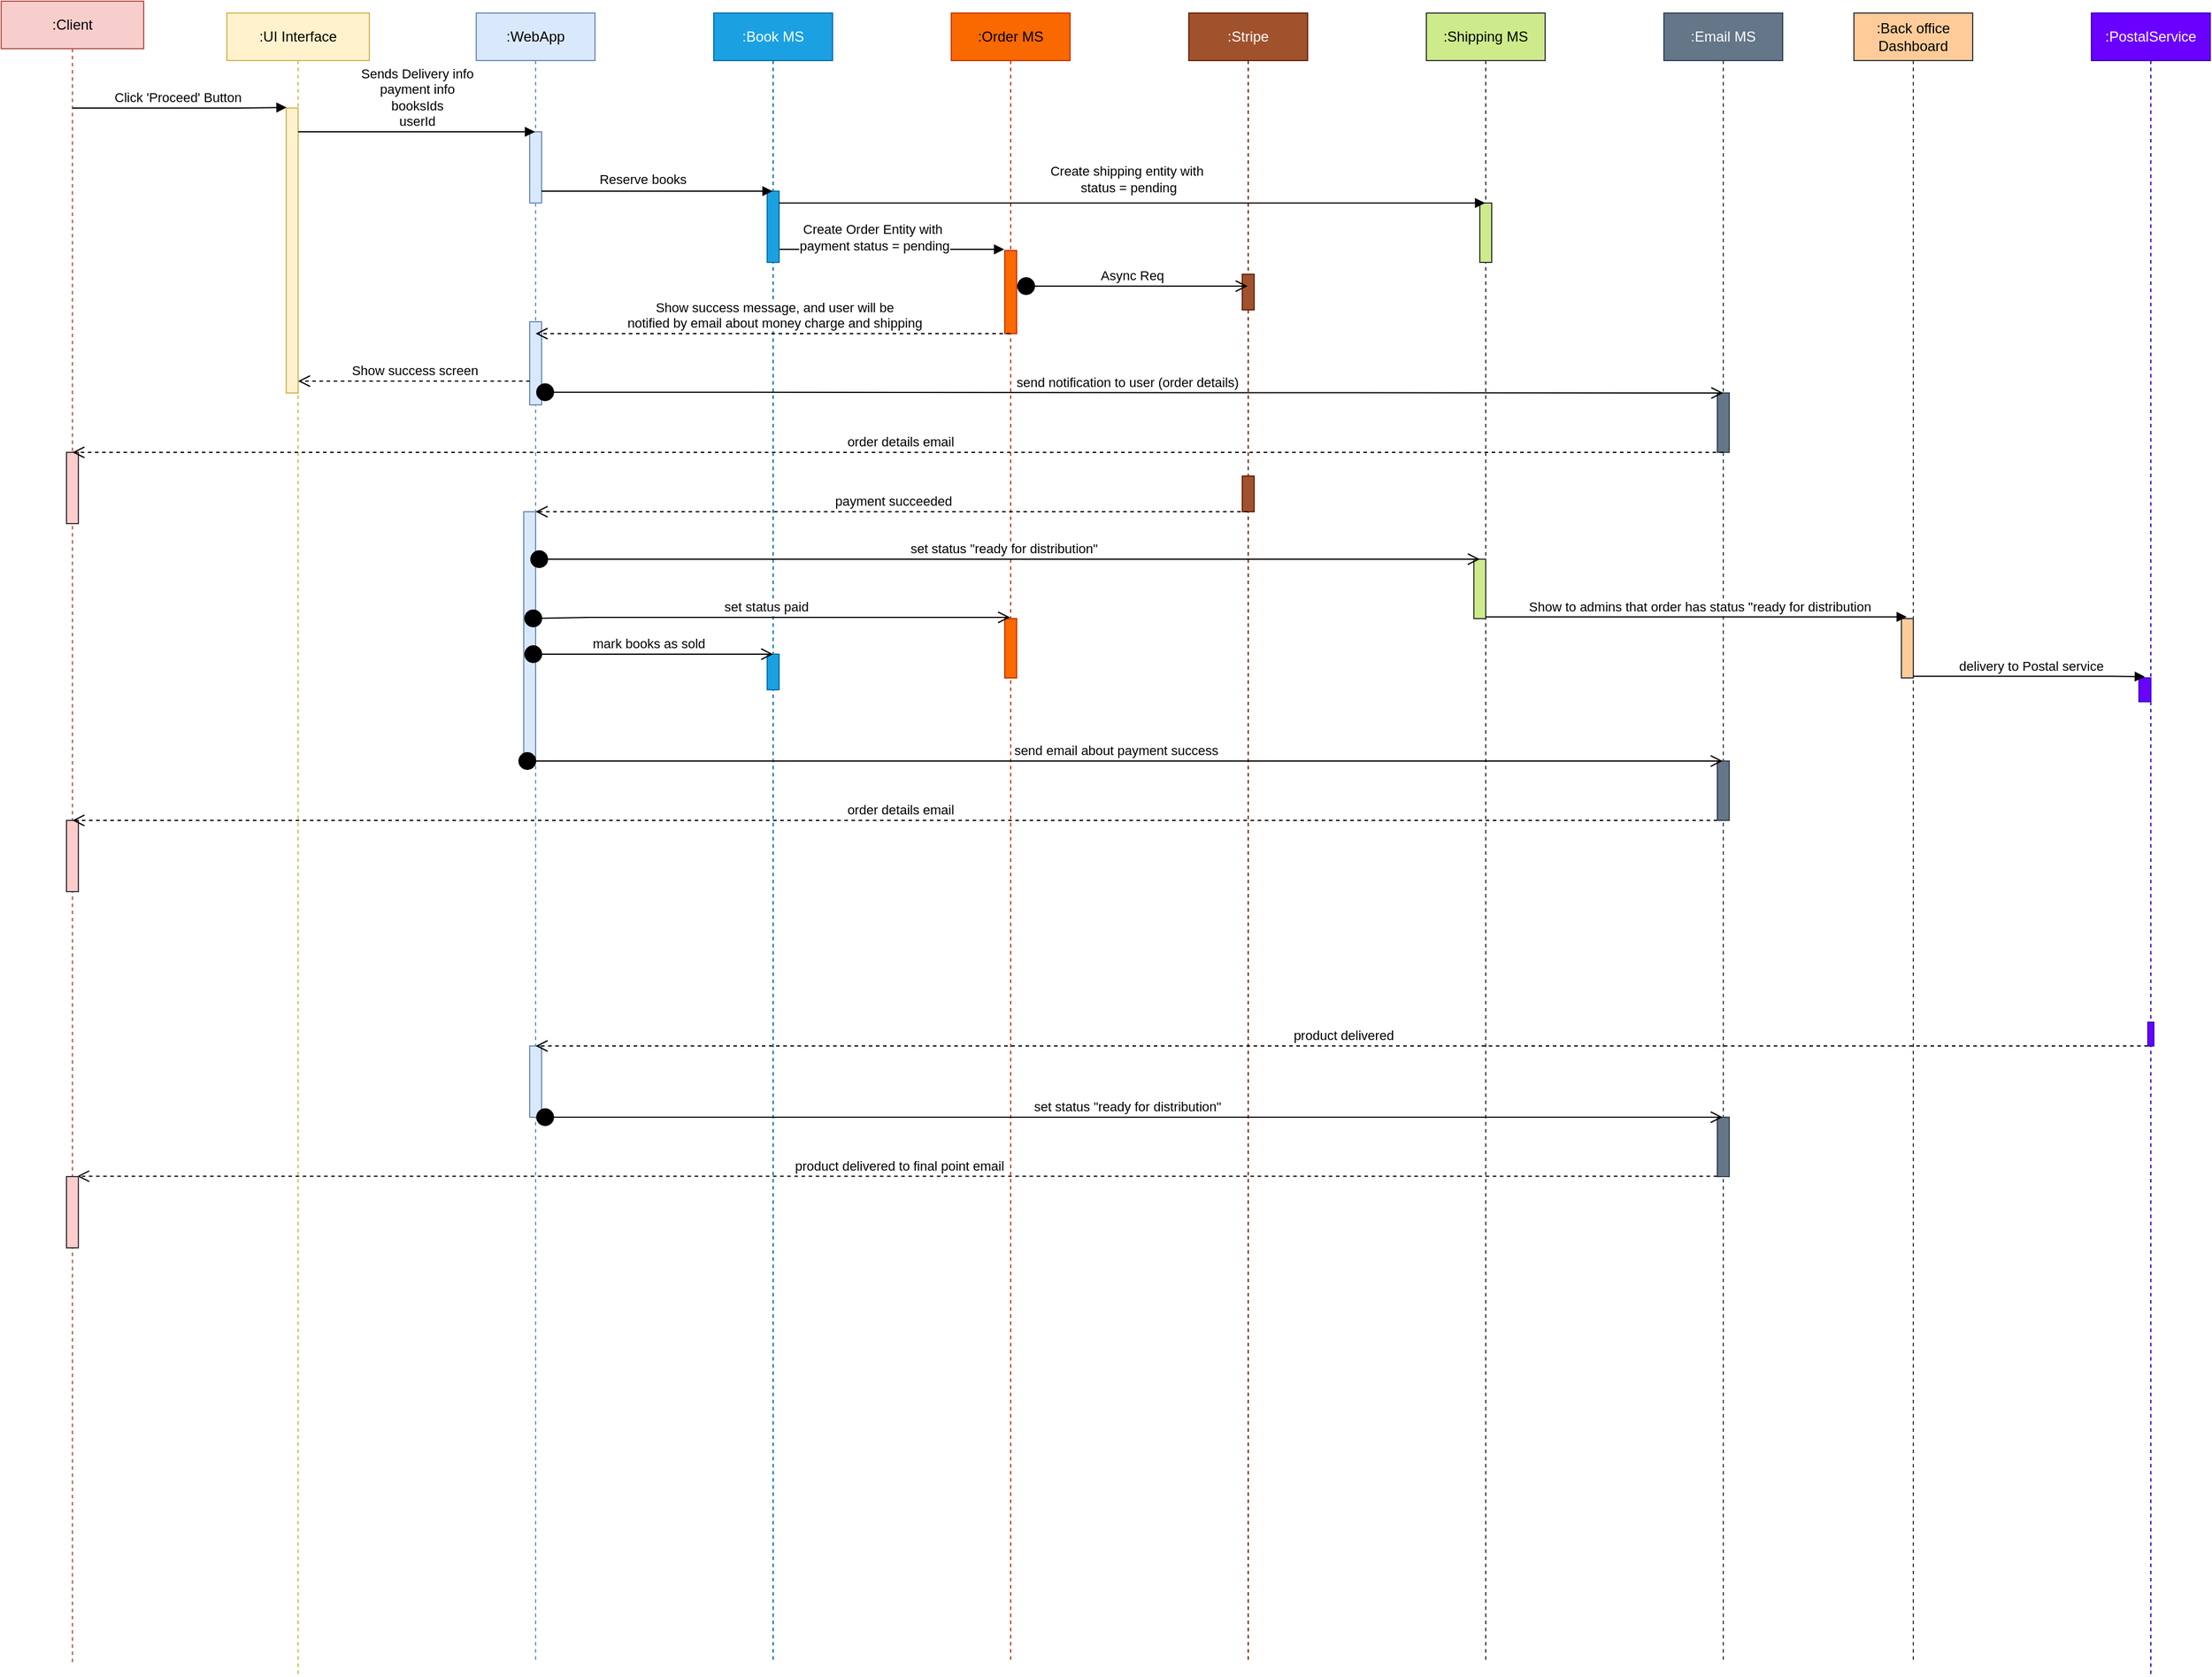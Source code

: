 <mxfile version="20.8.5" type="github">
  <diagram id="x98PPL6-thTAJ7vUtBq6" name="Page-1">
    <mxGraphModel dx="2120" dy="1440" grid="1" gridSize="10" guides="1" tooltips="1" connect="1" arrows="1" fold="1" page="1" pageScale="1" pageWidth="850" pageHeight="1100" math="0" shadow="0">
      <root>
        <mxCell id="0" />
        <mxCell id="1" parent="0" />
        <mxCell id="xhibBjdN6tlnG94axz-A-1" value=":Client" style="shape=umlLifeline;perimeter=lifelinePerimeter;whiteSpace=wrap;html=1;container=1;collapsible=0;recursiveResize=0;outlineConnect=0;fillColor=#f8cecc;strokeColor=#b85450;" vertex="1" parent="1">
          <mxGeometry x="40" y="30" width="120" height="1400" as="geometry" />
        </mxCell>
        <mxCell id="xhibBjdN6tlnG94axz-A-74" value="" style="html=1;points=[];perimeter=orthogonalPerimeter;fillColor=#ffcccc;strokeColor=#36393d;" vertex="1" parent="xhibBjdN6tlnG94axz-A-1">
          <mxGeometry x="55" y="380" width="10" height="60" as="geometry" />
        </mxCell>
        <mxCell id="xhibBjdN6tlnG94axz-A-109" value="" style="html=1;points=[];perimeter=orthogonalPerimeter;fillColor=#ffcccc;strokeColor=#36393d;" vertex="1" parent="xhibBjdN6tlnG94axz-A-1">
          <mxGeometry x="55" y="690" width="10" height="60" as="geometry" />
        </mxCell>
        <mxCell id="xhibBjdN6tlnG94axz-A-3" value=":UI Interface" style="shape=umlLifeline;perimeter=lifelinePerimeter;whiteSpace=wrap;html=1;container=1;collapsible=0;recursiveResize=0;outlineConnect=0;fillColor=#fff2cc;strokeColor=#d6b656;" vertex="1" parent="1">
          <mxGeometry x="230" y="40" width="120" height="1400" as="geometry" />
        </mxCell>
        <mxCell id="xhibBjdN6tlnG94axz-A-10" value="" style="html=1;points=[];perimeter=orthogonalPerimeter;fillColor=#fff2cc;strokeColor=#d6b656;" vertex="1" parent="xhibBjdN6tlnG94axz-A-3">
          <mxGeometry x="50" y="80" width="10" height="240" as="geometry" />
        </mxCell>
        <mxCell id="xhibBjdN6tlnG94axz-A-4" value=":Book MS" style="shape=umlLifeline;perimeter=lifelinePerimeter;whiteSpace=wrap;html=1;container=1;collapsible=0;recursiveResize=0;outlineConnect=0;fillColor=#1ba1e2;fontColor=#ffffff;strokeColor=#006EAF;" vertex="1" parent="1">
          <mxGeometry x="640" y="40" width="100" height="1390" as="geometry" />
        </mxCell>
        <mxCell id="xhibBjdN6tlnG94axz-A-29" value="" style="html=1;verticalAlign=bottom;endArrow=block;rounded=0;" edge="1" parent="xhibBjdN6tlnG94axz-A-4">
          <mxGeometry width="80" relative="1" as="geometry">
            <mxPoint x="50" y="199.05" as="sourcePoint" />
            <mxPoint x="244.5" y="199.05" as="targetPoint" />
            <Array as="points">
              <mxPoint x="185" y="199.05" />
              <mxPoint x="215" y="199.05" />
            </Array>
          </mxGeometry>
        </mxCell>
        <mxCell id="xhibBjdN6tlnG94axz-A-30" value="Create Order Entity with&amp;nbsp;&lt;br&gt;payment status = pending" style="edgeLabel;html=1;align=center;verticalAlign=middle;resizable=0;points=[];" vertex="1" connectable="0" parent="xhibBjdN6tlnG94axz-A-29">
          <mxGeometry x="-0.414" y="-6" relative="1" as="geometry">
            <mxPoint x="28" y="-16" as="offset" />
          </mxGeometry>
        </mxCell>
        <mxCell id="xhibBjdN6tlnG94axz-A-31" value="" style="html=1;points=[];perimeter=orthogonalPerimeter;fillColor=#1ba1e2;fontColor=#ffffff;strokeColor=#006EAF;" vertex="1" parent="xhibBjdN6tlnG94axz-A-4">
          <mxGeometry x="45" y="150" width="10" height="60" as="geometry" />
        </mxCell>
        <mxCell id="xhibBjdN6tlnG94axz-A-102" value="" style="html=1;points=[];perimeter=orthogonalPerimeter;fillColor=#1ba1e2;fontColor=#ffffff;strokeColor=#006EAF;" vertex="1" parent="xhibBjdN6tlnG94axz-A-4">
          <mxGeometry x="45" y="540" width="10" height="30" as="geometry" />
        </mxCell>
        <mxCell id="xhibBjdN6tlnG94axz-A-5" value=":WebApp" style="shape=umlLifeline;perimeter=lifelinePerimeter;whiteSpace=wrap;html=1;container=1;collapsible=0;recursiveResize=0;outlineConnect=0;fillColor=#dae8fc;strokeColor=#6c8ebf;" vertex="1" parent="1">
          <mxGeometry x="440" y="40" width="100" height="1390" as="geometry" />
        </mxCell>
        <mxCell id="xhibBjdN6tlnG94axz-A-15" value="" style="html=1;points=[];perimeter=orthogonalPerimeter;fillColor=#dae8fc;strokeColor=#6c8ebf;" vertex="1" parent="xhibBjdN6tlnG94axz-A-5">
          <mxGeometry x="45" y="100" width="10" height="60" as="geometry" />
        </mxCell>
        <mxCell id="xhibBjdN6tlnG94axz-A-70" value="" style="html=1;points=[];perimeter=orthogonalPerimeter;fillColor=#dae8fc;strokeColor=#6c8ebf;" vertex="1" parent="xhibBjdN6tlnG94axz-A-5">
          <mxGeometry x="45" y="260" width="10" height="70" as="geometry" />
        </mxCell>
        <mxCell id="xhibBjdN6tlnG94axz-A-71" value="Show success screen" style="html=1;verticalAlign=bottom;endArrow=open;dashed=1;endSize=8;rounded=0;" edge="1" parent="xhibBjdN6tlnG94axz-A-5">
          <mxGeometry x="-0.002" relative="1" as="geometry">
            <mxPoint x="45" y="310" as="sourcePoint" />
            <mxPoint x="-150" y="310" as="targetPoint" />
            <mxPoint as="offset" />
          </mxGeometry>
        </mxCell>
        <mxCell id="xhibBjdN6tlnG94axz-A-93" value="" style="html=1;points=[];perimeter=orthogonalPerimeter;fillColor=#dae8fc;strokeColor=#6c8ebf;" vertex="1" parent="xhibBjdN6tlnG94axz-A-5">
          <mxGeometry x="45" y="870" width="10" height="60" as="geometry" />
        </mxCell>
        <mxCell id="xhibBjdN6tlnG94axz-A-100" value="" style="html=1;points=[];perimeter=orthogonalPerimeter;fillColor=#dae8fc;strokeColor=#6c8ebf;" vertex="1" parent="xhibBjdN6tlnG94axz-A-5">
          <mxGeometry x="40" y="420" width="10" height="210" as="geometry" />
        </mxCell>
        <mxCell id="xhibBjdN6tlnG94axz-A-103" value="mark books as sold" style="html=1;verticalAlign=bottom;startArrow=circle;startFill=1;endArrow=open;startSize=6;endSize=8;rounded=0;labelBackgroundColor=#fff;" edge="1" parent="xhibBjdN6tlnG94axz-A-5">
          <mxGeometry x="-0.004" width="80" relative="1" as="geometry">
            <mxPoint x="40" y="540" as="sourcePoint" />
            <mxPoint x="250" y="540" as="targetPoint" />
            <Array as="points">
              <mxPoint x="85" y="540" />
            </Array>
            <mxPoint as="offset" />
          </mxGeometry>
        </mxCell>
        <mxCell id="xhibBjdN6tlnG94axz-A-11" value="Click &#39;Proceed&#39; Button&amp;nbsp;" style="html=1;verticalAlign=bottom;endArrow=block;rounded=0;entryX=0.029;entryY=-0.002;entryDx=0;entryDy=0;entryPerimeter=0;" edge="1" parent="1" source="xhibBjdN6tlnG94axz-A-1" target="xhibBjdN6tlnG94axz-A-10">
          <mxGeometry width="80" relative="1" as="geometry">
            <mxPoint x="240" y="190" as="sourcePoint" />
            <mxPoint x="320" y="190" as="targetPoint" />
            <Array as="points">
              <mxPoint x="240" y="120" />
            </Array>
          </mxGeometry>
        </mxCell>
        <mxCell id="xhibBjdN6tlnG94axz-A-12" value=":Stripe" style="shape=umlLifeline;perimeter=lifelinePerimeter;whiteSpace=wrap;html=1;container=1;collapsible=0;recursiveResize=0;outlineConnect=0;fillColor=#a0522d;fontColor=#ffffff;strokeColor=#6D1F00;" vertex="1" parent="1">
          <mxGeometry x="1040" y="40" width="100" height="1390" as="geometry" />
        </mxCell>
        <mxCell id="xhibBjdN6tlnG94axz-A-33" value="" style="html=1;points=[];perimeter=orthogonalPerimeter;fillColor=#a0522d;fontColor=#ffffff;strokeColor=#6D1F00;" vertex="1" parent="xhibBjdN6tlnG94axz-A-12">
          <mxGeometry x="45" y="220" width="10" height="30" as="geometry" />
        </mxCell>
        <mxCell id="xhibBjdN6tlnG94axz-A-99" value="" style="html=1;points=[];perimeter=orthogonalPerimeter;fillColor=#a0522d;fontColor=#ffffff;strokeColor=#6D1F00;" vertex="1" parent="xhibBjdN6tlnG94axz-A-12">
          <mxGeometry x="45" y="390" width="10" height="30" as="geometry" />
        </mxCell>
        <mxCell id="xhibBjdN6tlnG94axz-A-108" value="order details email" style="html=1;verticalAlign=bottom;endArrow=open;dashed=1;endSize=8;rounded=0;" edge="1" parent="xhibBjdN6tlnG94axz-A-12">
          <mxGeometry x="-0.002" relative="1" as="geometry">
            <mxPoint x="450.93" y="680" as="sourcePoint" />
            <mxPoint x="-939.999" y="680" as="targetPoint" />
            <mxPoint as="offset" />
          </mxGeometry>
        </mxCell>
        <mxCell id="xhibBjdN6tlnG94axz-A-13" value=":Order MS" style="shape=umlLifeline;perimeter=lifelinePerimeter;whiteSpace=wrap;html=1;container=1;collapsible=0;recursiveResize=0;outlineConnect=0;fillColor=#fa6800;fontColor=#000000;strokeColor=#C73500;" vertex="1" parent="1">
          <mxGeometry x="840" y="40" width="100" height="1390" as="geometry" />
        </mxCell>
        <mxCell id="xhibBjdN6tlnG94axz-A-32" value="" style="html=1;points=[];perimeter=orthogonalPerimeter;fillColor=#fa6800;fontColor=#000000;strokeColor=#C73500;" vertex="1" parent="xhibBjdN6tlnG94axz-A-13">
          <mxGeometry x="45" y="200" width="10" height="70" as="geometry" />
        </mxCell>
        <mxCell id="xhibBjdN6tlnG94axz-A-104" value="" style="html=1;points=[];perimeter=orthogonalPerimeter;fillColor=#fa6800;fontColor=#000000;strokeColor=#C73500;" vertex="1" parent="xhibBjdN6tlnG94axz-A-13">
          <mxGeometry x="45" y="510" width="10" height="50" as="geometry" />
        </mxCell>
        <mxCell id="xhibBjdN6tlnG94axz-A-14" value="&lt;span style=&quot;background-color: rgb(255, 255, 255);&quot;&gt;Sends Delivery info&lt;br&gt;payment info&lt;br&gt;booksIds&lt;br&gt;userId&lt;/span&gt;" style="html=1;verticalAlign=bottom;endArrow=block;rounded=0;" edge="1" parent="1" target="xhibBjdN6tlnG94axz-A-5">
          <mxGeometry x="0.003" width="80" relative="1" as="geometry">
            <mxPoint x="290" y="140" as="sourcePoint" />
            <mxPoint x="480" y="168" as="targetPoint" />
            <Array as="points">
              <mxPoint x="410" y="140" />
            </Array>
            <mxPoint as="offset" />
          </mxGeometry>
        </mxCell>
        <mxCell id="xhibBjdN6tlnG94axz-A-16" value="" style="html=1;verticalAlign=bottom;endArrow=block;rounded=0;" edge="1" parent="1" source="xhibBjdN6tlnG94axz-A-15" target="xhibBjdN6tlnG94axz-A-4">
          <mxGeometry width="80" relative="1" as="geometry">
            <mxPoint x="560" y="220" as="sourcePoint" />
            <mxPoint x="600" y="250" as="targetPoint" />
            <Array as="points">
              <mxPoint x="630" y="190" />
              <mxPoint x="660" y="190" />
            </Array>
          </mxGeometry>
        </mxCell>
        <mxCell id="xhibBjdN6tlnG94axz-A-17" value="Reserve books" style="edgeLabel;html=1;align=center;verticalAlign=middle;resizable=0;points=[];" vertex="1" connectable="0" parent="xhibBjdN6tlnG94axz-A-16">
          <mxGeometry x="-0.414" y="-6" relative="1" as="geometry">
            <mxPoint x="28" y="-16" as="offset" />
          </mxGeometry>
        </mxCell>
        <mxCell id="xhibBjdN6tlnG94axz-A-35" value="Async Req" style="html=1;verticalAlign=bottom;startArrow=circle;startFill=1;endArrow=open;startSize=6;endSize=8;rounded=0;labelBackgroundColor=#fff;" edge="1" parent="1" source="xhibBjdN6tlnG94axz-A-32" target="xhibBjdN6tlnG94axz-A-12">
          <mxGeometry x="-0.004" width="80" relative="1" as="geometry">
            <mxPoint x="1005" y="304.33" as="sourcePoint" />
            <mxPoint x="1085" y="304.33" as="targetPoint" />
            <Array as="points">
              <mxPoint x="940" y="270" />
            </Array>
            <mxPoint as="offset" />
          </mxGeometry>
        </mxCell>
        <mxCell id="xhibBjdN6tlnG94axz-A-54" value="Show success message, and user will be &lt;br&gt;notified by email about money charge and shipping" style="html=1;verticalAlign=bottom;endArrow=open;dashed=1;endSize=8;rounded=0;" edge="1" parent="1" source="xhibBjdN6tlnG94axz-A-13">
          <mxGeometry x="-0.005" relative="1" as="geometry">
            <mxPoint x="880" y="290" as="sourcePoint" />
            <mxPoint x="490" y="310" as="targetPoint" />
            <mxPoint as="offset" />
            <Array as="points">
              <mxPoint x="730" y="310" />
            </Array>
          </mxGeometry>
        </mxCell>
        <mxCell id="xhibBjdN6tlnG94axz-A-56" value=":Shipping MS" style="shape=umlLifeline;perimeter=lifelinePerimeter;whiteSpace=wrap;html=1;container=1;collapsible=0;recursiveResize=0;outlineConnect=0;fillColor=#cdeb8b;strokeColor=#36393d;" vertex="1" parent="1">
          <mxGeometry x="1240" y="40" width="100" height="1390" as="geometry" />
        </mxCell>
        <mxCell id="xhibBjdN6tlnG94axz-A-57" value="" style="html=1;points=[];perimeter=orthogonalPerimeter;fillColor=#cdeb8b;strokeColor=#36393d;" vertex="1" parent="xhibBjdN6tlnG94axz-A-56">
          <mxGeometry x="40" y="460" width="10" height="50" as="geometry" />
        </mxCell>
        <mxCell id="xhibBjdN6tlnG94axz-A-78" value="" style="html=1;points=[];perimeter=orthogonalPerimeter;fillColor=#cdeb8b;strokeColor=#36393d;" vertex="1" parent="xhibBjdN6tlnG94axz-A-56">
          <mxGeometry x="45" y="160" width="10" height="50" as="geometry" />
        </mxCell>
        <mxCell id="xhibBjdN6tlnG94axz-A-59" value=":Email MS" style="shape=umlLifeline;perimeter=lifelinePerimeter;whiteSpace=wrap;html=1;container=1;collapsible=0;recursiveResize=0;outlineConnect=0;fillColor=#647687;fontColor=#ffffff;strokeColor=#314354;" vertex="1" parent="1">
          <mxGeometry x="1440" y="40" width="100" height="1390" as="geometry" />
        </mxCell>
        <mxCell id="xhibBjdN6tlnG94axz-A-60" value="" style="html=1;points=[];perimeter=orthogonalPerimeter;fillColor=#647687;fontColor=#ffffff;strokeColor=#314354;" vertex="1" parent="xhibBjdN6tlnG94axz-A-59">
          <mxGeometry x="45" y="320" width="10" height="50" as="geometry" />
        </mxCell>
        <mxCell id="xhibBjdN6tlnG94axz-A-73" value="order details email" style="html=1;verticalAlign=bottom;endArrow=open;dashed=1;endSize=8;rounded=0;" edge="1" parent="xhibBjdN6tlnG94axz-A-59" target="xhibBjdN6tlnG94axz-A-1">
          <mxGeometry x="-0.002" relative="1" as="geometry">
            <mxPoint x="50" y="370" as="sourcePoint" />
            <mxPoint x="-145" y="370" as="targetPoint" />
            <mxPoint as="offset" />
          </mxGeometry>
        </mxCell>
        <mxCell id="xhibBjdN6tlnG94axz-A-95" value="" style="html=1;points=[];perimeter=orthogonalPerimeter;fillColor=#647687;fontColor=#ffffff;strokeColor=#314354;" vertex="1" parent="xhibBjdN6tlnG94axz-A-59">
          <mxGeometry x="45" y="930" width="10" height="50" as="geometry" />
        </mxCell>
        <mxCell id="xhibBjdN6tlnG94axz-A-107" value="" style="html=1;points=[];perimeter=orthogonalPerimeter;fillColor=#647687;fontColor=#ffffff;strokeColor=#314354;" vertex="1" parent="xhibBjdN6tlnG94axz-A-59">
          <mxGeometry x="45" y="630" width="10" height="50" as="geometry" />
        </mxCell>
        <mxCell id="xhibBjdN6tlnG94axz-A-72" value="send notification to user (order details)" style="html=1;verticalAlign=bottom;startArrow=circle;startFill=1;endArrow=open;startSize=6;endSize=8;rounded=0;labelBackgroundColor=#fff;entryX=0.5;entryY=0;entryDx=0;entryDy=0;entryPerimeter=0;" edge="1" parent="1" target="xhibBjdN6tlnG94axz-A-60">
          <mxGeometry x="-0.004" width="80" relative="1" as="geometry">
            <mxPoint x="490" y="359.33" as="sourcePoint" />
            <mxPoint x="684.5" y="359.33" as="targetPoint" />
            <Array as="points">
              <mxPoint x="535" y="359.33" />
            </Array>
            <mxPoint as="offset" />
          </mxGeometry>
        </mxCell>
        <mxCell id="xhibBjdN6tlnG94axz-A-75" value="set status &quot;ready for distribution&quot;" style="html=1;verticalAlign=bottom;startArrow=circle;startFill=1;endArrow=open;startSize=6;endSize=8;rounded=0;labelBackgroundColor=#fff;" edge="1" parent="1">
          <mxGeometry x="-0.004" width="80" relative="1" as="geometry">
            <mxPoint x="485" y="500.0" as="sourcePoint" />
            <mxPoint x="1285" y="500" as="targetPoint" />
            <Array as="points">
              <mxPoint x="530" y="500" />
            </Array>
            <mxPoint as="offset" />
          </mxGeometry>
        </mxCell>
        <mxCell id="xhibBjdN6tlnG94axz-A-76" value="" style="html=1;verticalAlign=bottom;endArrow=block;rounded=0;" edge="1" parent="1" target="xhibBjdN6tlnG94axz-A-56">
          <mxGeometry width="80" relative="1" as="geometry">
            <mxPoint x="695" y="200.0" as="sourcePoint" />
            <mxPoint x="889.5" y="200.0" as="targetPoint" />
            <Array as="points">
              <mxPoint x="830" y="200" />
              <mxPoint x="860" y="200" />
            </Array>
          </mxGeometry>
        </mxCell>
        <mxCell id="xhibBjdN6tlnG94axz-A-77" value="Create shipping entity with&amp;nbsp;&lt;br&gt;status = pending" style="edgeLabel;html=1;align=center;verticalAlign=middle;resizable=0;points=[];" vertex="1" connectable="0" parent="xhibBjdN6tlnG94axz-A-76">
          <mxGeometry x="-0.414" y="-6" relative="1" as="geometry">
            <mxPoint x="120" y="-26" as="offset" />
          </mxGeometry>
        </mxCell>
        <mxCell id="xhibBjdN6tlnG94axz-A-79" value=":Back office Dashboard" style="shape=umlLifeline;perimeter=lifelinePerimeter;whiteSpace=wrap;html=1;container=1;collapsible=0;recursiveResize=0;outlineConnect=0;fillColor=#ffcc99;strokeColor=#36393d;" vertex="1" parent="1">
          <mxGeometry x="1600" y="40" width="100" height="1390" as="geometry" />
        </mxCell>
        <mxCell id="xhibBjdN6tlnG94axz-A-80" value="" style="html=1;points=[];perimeter=orthogonalPerimeter;fillColor=#ffcc99;strokeColor=#36393d;" vertex="1" parent="xhibBjdN6tlnG94axz-A-79">
          <mxGeometry x="40" y="510" width="10" height="50" as="geometry" />
        </mxCell>
        <mxCell id="xhibBjdN6tlnG94axz-A-83" value=":PostalService" style="shape=umlLifeline;perimeter=lifelinePerimeter;whiteSpace=wrap;html=1;container=1;collapsible=0;recursiveResize=0;outlineConnect=0;fillColor=#6a00ff;strokeColor=#3700CC;fontColor=#ffffff;" vertex="1" parent="1">
          <mxGeometry x="1800" y="40" width="100" height="1400" as="geometry" />
        </mxCell>
        <mxCell id="xhibBjdN6tlnG94axz-A-84" value="" style="html=1;points=[];perimeter=orthogonalPerimeter;fillColor=#6a00ff;strokeColor=#3700CC;fontColor=#ffffff;" vertex="1" parent="xhibBjdN6tlnG94axz-A-83">
          <mxGeometry x="40" y="560" width="10" height="20" as="geometry" />
        </mxCell>
        <mxCell id="xhibBjdN6tlnG94axz-A-110" value="" style="html=1;points=[];perimeter=orthogonalPerimeter;fillColor=#6a00ff;strokeColor=#3700CC;fontColor=#ffffff;" vertex="1" parent="xhibBjdN6tlnG94axz-A-83">
          <mxGeometry x="47.5" y="850" width="5" height="20" as="geometry" />
        </mxCell>
        <mxCell id="xhibBjdN6tlnG94axz-A-87" value="" style="html=1;verticalAlign=bottom;endArrow=block;rounded=0;" edge="1" parent="1">
          <mxGeometry width="80" relative="1" as="geometry">
            <mxPoint x="1290" y="548.57" as="sourcePoint" />
            <mxPoint x="1644.5" y="548.57" as="targetPoint" />
            <Array as="points">
              <mxPoint x="1425" y="548.57" />
              <mxPoint x="1455" y="548.57" />
            </Array>
          </mxGeometry>
        </mxCell>
        <mxCell id="xhibBjdN6tlnG94axz-A-89" value="Show to admins that order has status &quot;ready for distribution" style="edgeLabel;html=1;align=center;verticalAlign=middle;resizable=0;points=[];" vertex="1" connectable="0" parent="xhibBjdN6tlnG94axz-A-87">
          <mxGeometry x="0.015" y="3" relative="1" as="geometry">
            <mxPoint y="-6" as="offset" />
          </mxGeometry>
        </mxCell>
        <mxCell id="xhibBjdN6tlnG94axz-A-90" value="" style="html=1;verticalAlign=bottom;endArrow=block;rounded=0;" edge="1" parent="1">
          <mxGeometry width="80" relative="1" as="geometry">
            <mxPoint x="1650" y="598.57" as="sourcePoint" />
            <mxPoint x="1845" y="599" as="targetPoint" />
            <Array as="points">
              <mxPoint x="1785" y="598.57" />
              <mxPoint x="1815" y="598.57" />
            </Array>
          </mxGeometry>
        </mxCell>
        <mxCell id="xhibBjdN6tlnG94axz-A-91" value="delivery to Postal service" style="edgeLabel;html=1;align=center;verticalAlign=middle;resizable=0;points=[];" vertex="1" connectable="0" parent="xhibBjdN6tlnG94axz-A-90">
          <mxGeometry x="0.015" y="3" relative="1" as="geometry">
            <mxPoint y="-6" as="offset" />
          </mxGeometry>
        </mxCell>
        <mxCell id="xhibBjdN6tlnG94axz-A-94" value="product delivered" style="html=1;verticalAlign=bottom;endArrow=open;dashed=1;endSize=8;rounded=0;startArrow=none;" edge="1" parent="1" source="xhibBjdN6tlnG94axz-A-110">
          <mxGeometry x="-0.002" relative="1" as="geometry">
            <mxPoint x="1850.93" y="910" as="sourcePoint" />
            <mxPoint x="490" y="910" as="targetPoint" />
            <mxPoint as="offset" />
          </mxGeometry>
        </mxCell>
        <mxCell id="xhibBjdN6tlnG94axz-A-96" value="set status &quot;ready for distribution&quot;" style="html=1;verticalAlign=bottom;startArrow=circle;startFill=1;endArrow=open;startSize=6;endSize=8;rounded=0;labelBackgroundColor=#fff;" edge="1" parent="1">
          <mxGeometry x="-0.004" width="80" relative="1" as="geometry">
            <mxPoint x="490" y="970" as="sourcePoint" />
            <mxPoint x="1489.5" y="970.0" as="targetPoint" />
            <Array as="points">
              <mxPoint x="535" y="970" />
            </Array>
            <mxPoint as="offset" />
          </mxGeometry>
        </mxCell>
        <mxCell id="xhibBjdN6tlnG94axz-A-97" value="product delivered to final point email" style="html=1;verticalAlign=bottom;endArrow=open;dashed=1;endSize=8;rounded=0;exitX=-0.014;exitY=0.994;exitDx=0;exitDy=0;exitPerimeter=0;" edge="1" parent="1" source="xhibBjdN6tlnG94axz-A-95">
          <mxGeometry x="-0.002" relative="1" as="geometry">
            <mxPoint x="1495" y="960.43" as="sourcePoint" />
            <mxPoint x="104.071" y="1019.7" as="targetPoint" />
            <mxPoint as="offset" />
          </mxGeometry>
        </mxCell>
        <mxCell id="xhibBjdN6tlnG94axz-A-101" value="payment succeeded" style="html=1;verticalAlign=bottom;endArrow=open;dashed=1;endSize=8;rounded=0;" edge="1" parent="1" target="xhibBjdN6tlnG94axz-A-5">
          <mxGeometry x="-0.005" relative="1" as="geometry">
            <mxPoint x="1089.75" y="460" as="sourcePoint" />
            <mxPoint x="690.25" y="460" as="targetPoint" />
            <mxPoint as="offset" />
            <Array as="points">
              <mxPoint x="930.25" y="460" />
            </Array>
          </mxGeometry>
        </mxCell>
        <mxCell id="xhibBjdN6tlnG94axz-A-105" value="set status paid" style="html=1;verticalAlign=bottom;startArrow=circle;startFill=1;endArrow=open;startSize=6;endSize=8;rounded=0;labelBackgroundColor=#fff;" edge="1" parent="1" target="xhibBjdN6tlnG94axz-A-13">
          <mxGeometry x="-0.004" width="80" relative="1" as="geometry">
            <mxPoint x="480" y="550" as="sourcePoint" />
            <mxPoint x="700" y="549.0" as="targetPoint" />
            <Array as="points">
              <mxPoint x="535" y="549" />
            </Array>
            <mxPoint as="offset" />
          </mxGeometry>
        </mxCell>
        <mxCell id="xhibBjdN6tlnG94axz-A-106" value="send email about payment success&amp;nbsp;" style="html=1;verticalAlign=bottom;startArrow=circle;startFill=1;endArrow=open;startSize=6;endSize=8;rounded=0;labelBackgroundColor=#fff;" edge="1" parent="1" target="xhibBjdN6tlnG94axz-A-59">
          <mxGeometry x="-0.004" width="80" relative="1" as="geometry">
            <mxPoint x="475" y="670" as="sourcePoint" />
            <mxPoint x="1275" y="670" as="targetPoint" />
            <Array as="points">
              <mxPoint x="520" y="670" />
            </Array>
            <mxPoint as="offset" />
          </mxGeometry>
        </mxCell>
        <mxCell id="xhibBjdN6tlnG94axz-A-111" value="" style="html=1;verticalAlign=bottom;endArrow=none;dashed=1;endSize=8;rounded=0;" edge="1" parent="1" target="xhibBjdN6tlnG94axz-A-110">
          <mxGeometry x="-0.002" relative="1" as="geometry">
            <mxPoint x="1850.93" y="910" as="sourcePoint" />
            <mxPoint x="490" y="910" as="targetPoint" />
            <mxPoint as="offset" />
          </mxGeometry>
        </mxCell>
        <mxCell id="xhibBjdN6tlnG94axz-A-98" value="" style="html=1;points=[];perimeter=orthogonalPerimeter;fillColor=#ffcccc;strokeColor=#36393d;" vertex="1" parent="1">
          <mxGeometry x="95" y="1020" width="10" height="60" as="geometry" />
        </mxCell>
      </root>
    </mxGraphModel>
  </diagram>
</mxfile>
